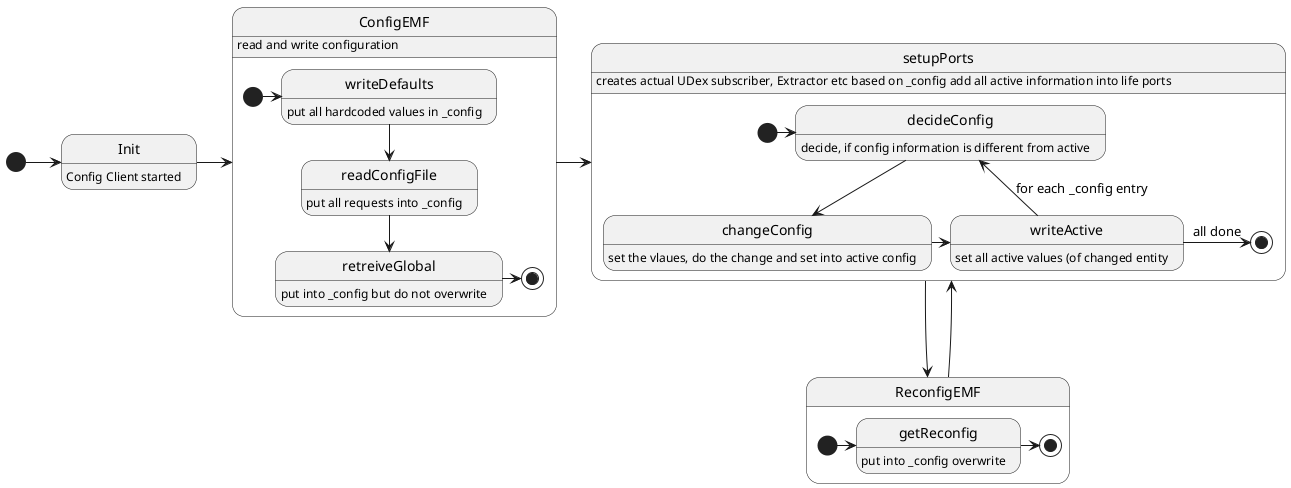 @startuml
state Init: Config Client started 
state ConfigEMF: read and write configuration

[*] -> Init 
Init -> ConfigEMF
ConfigEMF -> setupPorts
setupPorts --> ReconfigEMF
ReconfigEMF -> setupPorts
state ConfigEMF { 
state readConfigFile: put all requests into _config
state retreiveGlobal: put into _config but do not overwrite 
state writeDefaults: put all hardcoded values in _config

[*] -> writeDefaults 
writeDefaults --> readConfigFile
readConfigFile --> retreiveGlobal
retreiveGlobal -> [*] 
}

state setupPorts: creates actual UDex subscriber, Extractor etc based on _config add all active information into life ports

state setupPorts {
state decideConfig: decide, if config information is different from active
state changeConfig: set the vlaues, do the change and set into active config
state writeActive: set all active values (of changed entity
[*] -> decideConfig
decideConfig --> changeConfig
changeConfig -> writeActive
writeActive -> decideConfig: for each _config entry 
writeActive -> [*] : all done
}

state ReconfigEMF {
state getReconfig: put into _config overwrite
[*] -> getReconfig
getReconfig -> [*] 
}
@enduml

